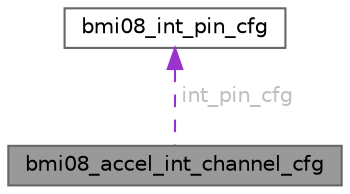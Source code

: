 digraph "bmi08_accel_int_channel_cfg"
{
 // LATEX_PDF_SIZE
  bgcolor="transparent";
  edge [fontname=Helvetica,fontsize=10,labelfontname=Helvetica,labelfontsize=10];
  node [fontname=Helvetica,fontsize=10,shape=box,height=0.2,width=0.4];
  Node1 [id="Node000001",label="bmi08_accel_int_channel_cfg",height=0.2,width=0.4,color="gray40", fillcolor="grey60", style="filled", fontcolor="black",tooltip="Interrupt channel structure for accel."];
  Node2 -> Node1 [id="edge1_Node000001_Node000002",dir="back",color="darkorchid3",style="dashed",tooltip=" ",label=" int_pin_cfg",fontcolor="grey" ];
  Node2 [id="Node000002",label="bmi08_int_pin_cfg",height=0.2,width=0.4,color="gray40", fillcolor="white", style="filled",URL="$structbmi08__int__pin__cfg.html",tooltip="Interrupt pin configuration structure."];
}
